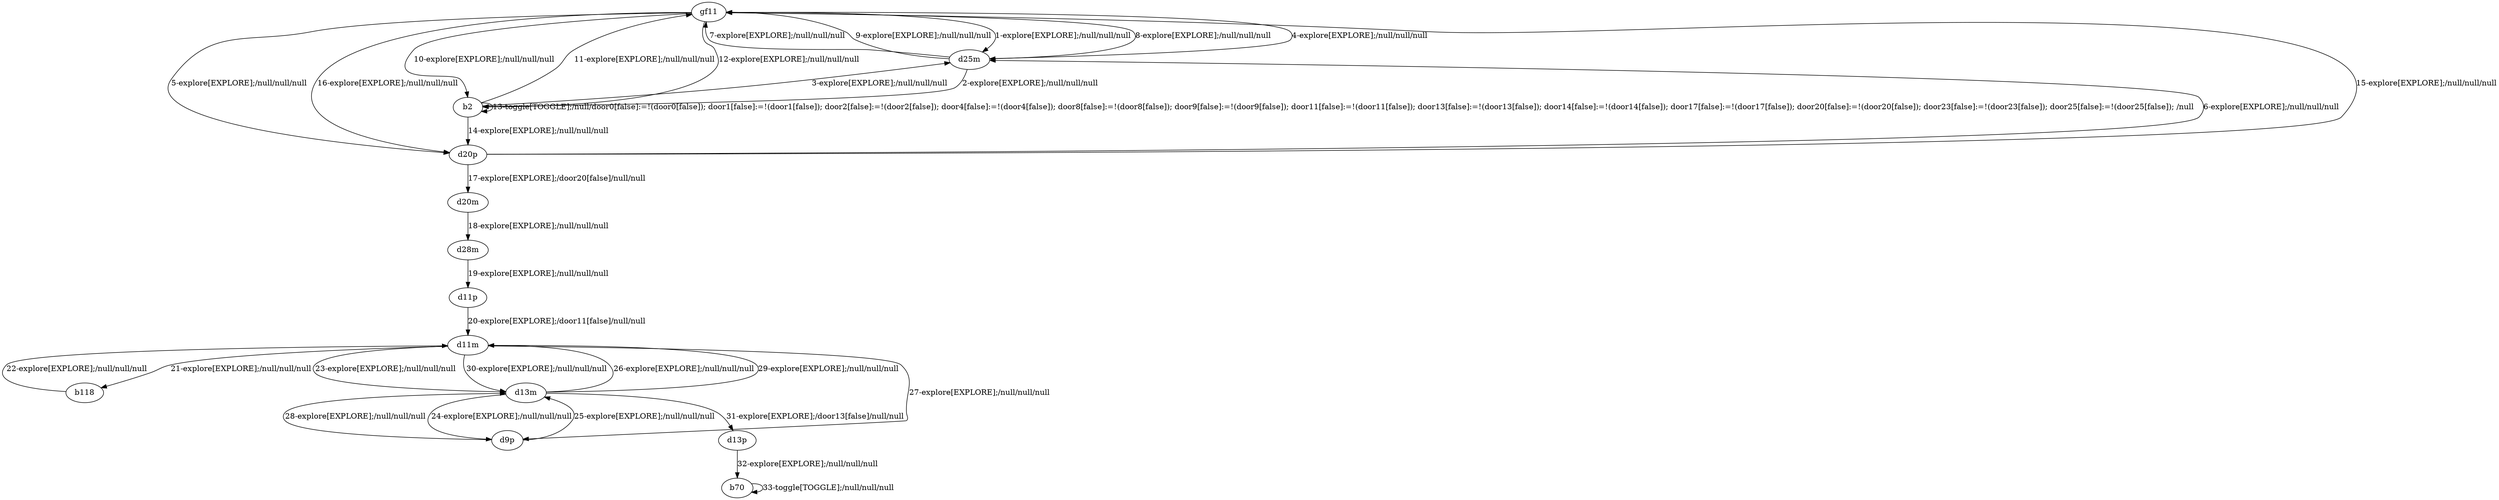 # Total number of goals covered by this test: 1
# b70 --> b70

digraph g {
"gf11" -> "d25m" [label = "1-explore[EXPLORE];/null/null/null"];
"d25m" -> "b2" [label = "2-explore[EXPLORE];/null/null/null"];
"b2" -> "d25m" [label = "3-explore[EXPLORE];/null/null/null"];
"d25m" -> "gf11" [label = "4-explore[EXPLORE];/null/null/null"];
"gf11" -> "d20p" [label = "5-explore[EXPLORE];/null/null/null"];
"d20p" -> "d25m" [label = "6-explore[EXPLORE];/null/null/null"];
"d25m" -> "gf11" [label = "7-explore[EXPLORE];/null/null/null"];
"gf11" -> "d25m" [label = "8-explore[EXPLORE];/null/null/null"];
"d25m" -> "gf11" [label = "9-explore[EXPLORE];/null/null/null"];
"gf11" -> "b2" [label = "10-explore[EXPLORE];/null/null/null"];
"b2" -> "gf11" [label = "11-explore[EXPLORE];/null/null/null"];
"gf11" -> "b2" [label = "12-explore[EXPLORE];/null/null/null"];
"b2" -> "b2" [label = "13-toggle[TOGGLE];/null/door0[false]:=!(door0[false]); door1[false]:=!(door1[false]); door2[false]:=!(door2[false]); door4[false]:=!(door4[false]); door8[false]:=!(door8[false]); door9[false]:=!(door9[false]); door11[false]:=!(door11[false]); door13[false]:=!(door13[false]); door14[false]:=!(door14[false]); door17[false]:=!(door17[false]); door20[false]:=!(door20[false]); door23[false]:=!(door23[false]); door25[false]:=!(door25[false]); /null"];
"b2" -> "d20p" [label = "14-explore[EXPLORE];/null/null/null"];
"d20p" -> "gf11" [label = "15-explore[EXPLORE];/null/null/null"];
"gf11" -> "d20p" [label = "16-explore[EXPLORE];/null/null/null"];
"d20p" -> "d20m" [label = "17-explore[EXPLORE];/door20[false]/null/null"];
"d20m" -> "d28m" [label = "18-explore[EXPLORE];/null/null/null"];
"d28m" -> "d11p" [label = "19-explore[EXPLORE];/null/null/null"];
"d11p" -> "d11m" [label = "20-explore[EXPLORE];/door11[false]/null/null"];
"d11m" -> "b118" [label = "21-explore[EXPLORE];/null/null/null"];
"b118" -> "d11m" [label = "22-explore[EXPLORE];/null/null/null"];
"d11m" -> "d13m" [label = "23-explore[EXPLORE];/null/null/null"];
"d13m" -> "d9p" [label = "24-explore[EXPLORE];/null/null/null"];
"d9p" -> "d13m" [label = "25-explore[EXPLORE];/null/null/null"];
"d13m" -> "d11m" [label = "26-explore[EXPLORE];/null/null/null"];
"d11m" -> "d9p" [label = "27-explore[EXPLORE];/null/null/null"];
"d9p" -> "d13m" [label = "28-explore[EXPLORE];/null/null/null"];
"d13m" -> "d11m" [label = "29-explore[EXPLORE];/null/null/null"];
"d11m" -> "d13m" [label = "30-explore[EXPLORE];/null/null/null"];
"d13m" -> "d13p" [label = "31-explore[EXPLORE];/door13[false]/null/null"];
"d13p" -> "b70" [label = "32-explore[EXPLORE];/null/null/null"];
"b70" -> "b70" [label = "33-toggle[TOGGLE];/null/null/null"];
}